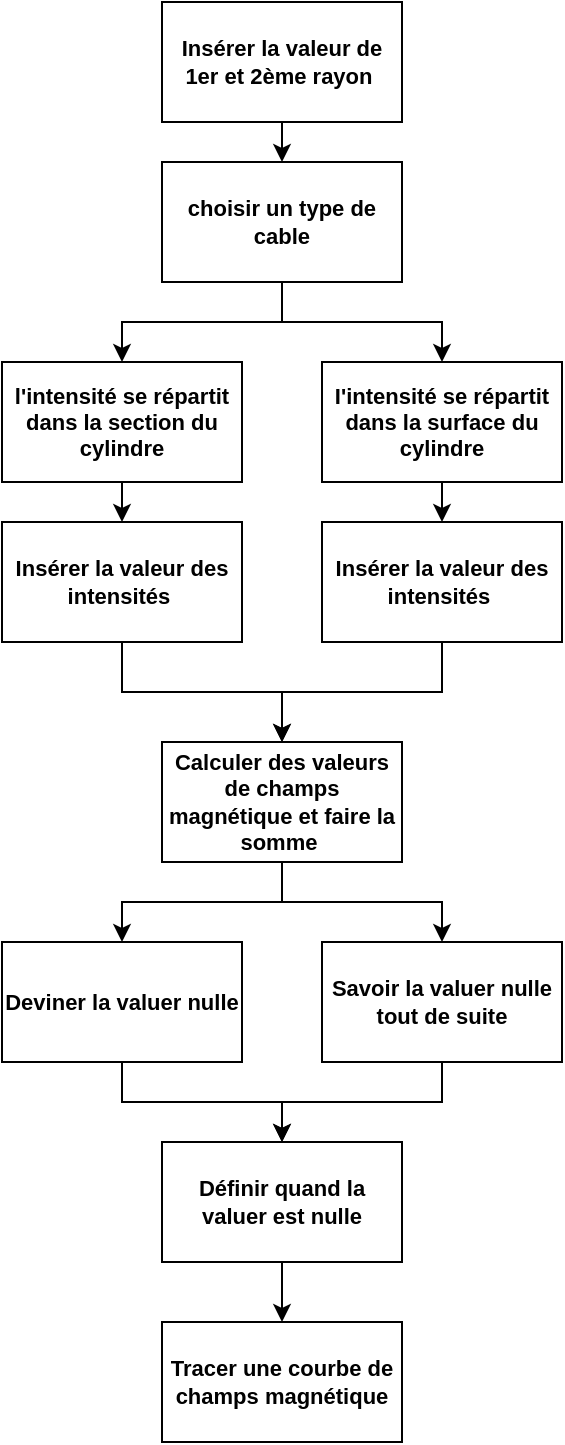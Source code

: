 <mxfile version="14.7.3" type="device"><diagram id="YpNbnPwf6RqBA_kUCYTD" name="Page-1"><mxGraphModel dx="1217" dy="868" grid="0" gridSize="10" guides="1" tooltips="1" connect="1" arrows="1" fold="1" page="1" pageScale="1" pageWidth="850" pageHeight="1100" math="0" shadow="0"><root><mxCell id="0"/><mxCell id="1" parent="0"/><mxCell id="IU08v4nP8WUB7BG_tnK--8" style="edgeStyle=orthogonalEdgeStyle;rounded=0;orthogonalLoop=1;jettySize=auto;html=1;exitX=0.5;exitY=1;exitDx=0;exitDy=0;entryX=0.5;entryY=0;entryDx=0;entryDy=0;fontFamily=Helvetica;fontSize=11;" edge="1" parent="1" source="IU08v4nP8WUB7BG_tnK--1" target="IU08v4nP8WUB7BG_tnK--2"><mxGeometry relative="1" as="geometry"/></mxCell><mxCell id="IU08v4nP8WUB7BG_tnK--1" value="Insérer la valeur de 1er et 2ème rayon&amp;nbsp;" style="rounded=0;whiteSpace=wrap;html=1;fontFamily=Helvetica;fontStyle=1;fontSize=11;" vertex="1" parent="1"><mxGeometry x="300" y="40" width="120" height="60" as="geometry"/></mxCell><mxCell id="IU08v4nP8WUB7BG_tnK--6" style="edgeStyle=orthogonalEdgeStyle;rounded=0;orthogonalLoop=1;jettySize=auto;html=1;exitX=0.5;exitY=1;exitDx=0;exitDy=0;entryX=0.5;entryY=0;entryDx=0;entryDy=0;fontFamily=Helvetica;fontSize=11;" edge="1" parent="1" source="IU08v4nP8WUB7BG_tnK--2" target="IU08v4nP8WUB7BG_tnK--4"><mxGeometry relative="1" as="geometry"/></mxCell><mxCell id="IU08v4nP8WUB7BG_tnK--7" style="edgeStyle=orthogonalEdgeStyle;rounded=0;orthogonalLoop=1;jettySize=auto;html=1;exitX=0.5;exitY=1;exitDx=0;exitDy=0;entryX=0.5;entryY=0;entryDx=0;entryDy=0;fontFamily=Helvetica;fontSize=11;" edge="1" parent="1" source="IU08v4nP8WUB7BG_tnK--2" target="IU08v4nP8WUB7BG_tnK--5"><mxGeometry relative="1" as="geometry"/></mxCell><mxCell id="IU08v4nP8WUB7BG_tnK--2" value="choisir un type de cable" style="rounded=0;whiteSpace=wrap;html=1;fontFamily=Helvetica;fontStyle=1;fontSize=11;" vertex="1" parent="1"><mxGeometry x="300" y="120" width="120" height="60" as="geometry"/></mxCell><mxCell id="IU08v4nP8WUB7BG_tnK--14" style="edgeStyle=orthogonalEdgeStyle;rounded=0;orthogonalLoop=1;jettySize=auto;html=1;exitX=0.5;exitY=1;exitDx=0;exitDy=0;entryX=0.5;entryY=0;entryDx=0;entryDy=0;fontFamily=Helvetica;fontSize=11;" edge="1" parent="1" source="IU08v4nP8WUB7BG_tnK--4" target="IU08v4nP8WUB7BG_tnK--9"><mxGeometry relative="1" as="geometry"/></mxCell><mxCell id="IU08v4nP8WUB7BG_tnK--4" value="&lt;h5 style=&quot;font-size: 11px;&quot;&gt;&lt;span style=&quot;font-size: 11px;&quot;&gt;&lt;font style=&quot;font-size: 11px;&quot;&gt;l'intensité se répartit dans la section du cylindre&lt;/font&gt;&lt;/span&gt;&lt;/h5&gt;&lt;span style=&quot;font-size: 11px;&quot;&gt;&lt;/span&gt;" style="rounded=0;whiteSpace=wrap;html=1;fontFamily=Helvetica;fontStyle=1;fontSize=11;" vertex="1" parent="1"><mxGeometry x="220" y="220" width="120" height="60" as="geometry"/></mxCell><mxCell id="IU08v4nP8WUB7BG_tnK--15" style="edgeStyle=orthogonalEdgeStyle;rounded=0;orthogonalLoop=1;jettySize=auto;html=1;exitX=0.5;exitY=1;exitDx=0;exitDy=0;entryX=0.5;entryY=0;entryDx=0;entryDy=0;fontFamily=Helvetica;fontSize=11;" edge="1" parent="1" source="IU08v4nP8WUB7BG_tnK--5" target="IU08v4nP8WUB7BG_tnK--13"><mxGeometry relative="1" as="geometry"/></mxCell><mxCell id="IU08v4nP8WUB7BG_tnK--5" value="&lt;span style=&quot;font-size: 11px&quot;&gt;I'intensité se répartit dans la surface du cylindre&lt;/span&gt;&lt;span style=&quot;font-size: 11px&quot;&gt;&lt;/span&gt;" style="rounded=0;whiteSpace=wrap;html=1;fontFamily=Helvetica;fontStyle=1;fontSize=11;" vertex="1" parent="1"><mxGeometry x="380" y="220" width="120" height="60" as="geometry"/></mxCell><mxCell id="IU08v4nP8WUB7BG_tnK--17" style="edgeStyle=orthogonalEdgeStyle;rounded=0;orthogonalLoop=1;jettySize=auto;html=1;exitX=0.5;exitY=1;exitDx=0;exitDy=0;entryX=0.5;entryY=0;entryDx=0;entryDy=0;fontFamily=Helvetica;fontSize=11;" edge="1" parent="1" source="IU08v4nP8WUB7BG_tnK--9" target="IU08v4nP8WUB7BG_tnK--16"><mxGeometry relative="1" as="geometry"/></mxCell><mxCell id="IU08v4nP8WUB7BG_tnK--9" value="Insérer la valeur des intensités&amp;nbsp;" style="rounded=0;whiteSpace=wrap;html=1;fontFamily=Helvetica;fontStyle=1;fontSize=11;" vertex="1" parent="1"><mxGeometry x="220" y="300" width="120" height="60" as="geometry"/></mxCell><mxCell id="IU08v4nP8WUB7BG_tnK--18" style="edgeStyle=orthogonalEdgeStyle;rounded=0;orthogonalLoop=1;jettySize=auto;html=1;exitX=0.5;exitY=1;exitDx=0;exitDy=0;entryX=0.5;entryY=0;entryDx=0;entryDy=0;fontFamily=Helvetica;fontSize=11;" edge="1" parent="1" source="IU08v4nP8WUB7BG_tnK--13" target="IU08v4nP8WUB7BG_tnK--16"><mxGeometry relative="1" as="geometry"/></mxCell><mxCell id="IU08v4nP8WUB7BG_tnK--13" value="Insérer la valeur des intensités&amp;nbsp;" style="rounded=0;whiteSpace=wrap;html=1;fontFamily=Helvetica;fontStyle=1;fontSize=11;" vertex="1" parent="1"><mxGeometry x="380" y="300" width="120" height="60" as="geometry"/></mxCell><mxCell id="IU08v4nP8WUB7BG_tnK--21" style="edgeStyle=orthogonalEdgeStyle;rounded=0;orthogonalLoop=1;jettySize=auto;html=1;exitX=0.5;exitY=1;exitDx=0;exitDy=0;entryX=0.5;entryY=0;entryDx=0;entryDy=0;fontFamily=Helvetica;fontSize=11;" edge="1" parent="1" source="IU08v4nP8WUB7BG_tnK--16" target="IU08v4nP8WUB7BG_tnK--19"><mxGeometry relative="1" as="geometry"/></mxCell><mxCell id="IU08v4nP8WUB7BG_tnK--22" style="edgeStyle=orthogonalEdgeStyle;rounded=0;orthogonalLoop=1;jettySize=auto;html=1;exitX=0.5;exitY=1;exitDx=0;exitDy=0;entryX=0.5;entryY=0;entryDx=0;entryDy=0;fontFamily=Helvetica;fontSize=11;" edge="1" parent="1" source="IU08v4nP8WUB7BG_tnK--16" target="IU08v4nP8WUB7BG_tnK--20"><mxGeometry relative="1" as="geometry"/></mxCell><mxCell id="IU08v4nP8WUB7BG_tnK--16" value="Calculer des valeurs de champs magnétique et faire la somme&amp;nbsp;" style="rounded=0;whiteSpace=wrap;html=1;fontFamily=Helvetica;fontStyle=1;fontSize=11;" vertex="1" parent="1"><mxGeometry x="300" y="410" width="120" height="60" as="geometry"/></mxCell><mxCell id="IU08v4nP8WUB7BG_tnK--24" style="edgeStyle=orthogonalEdgeStyle;rounded=0;orthogonalLoop=1;jettySize=auto;html=1;exitX=0.5;exitY=1;exitDx=0;exitDy=0;entryX=0.5;entryY=0;entryDx=0;entryDy=0;fontFamily=Helvetica;fontSize=11;" edge="1" parent="1" source="IU08v4nP8WUB7BG_tnK--19" target="IU08v4nP8WUB7BG_tnK--23"><mxGeometry relative="1" as="geometry"/></mxCell><mxCell id="IU08v4nP8WUB7BG_tnK--19" value="Deviner la valuer nulle" style="rounded=0;whiteSpace=wrap;html=1;fontFamily=Helvetica;fontStyle=1;fontSize=11;" vertex="1" parent="1"><mxGeometry x="220" y="510" width="120" height="60" as="geometry"/></mxCell><mxCell id="IU08v4nP8WUB7BG_tnK--25" style="edgeStyle=orthogonalEdgeStyle;rounded=0;orthogonalLoop=1;jettySize=auto;html=1;exitX=0.5;exitY=1;exitDx=0;exitDy=0;fontFamily=Helvetica;fontSize=11;entryX=0.5;entryY=0;entryDx=0;entryDy=0;" edge="1" parent="1" source="IU08v4nP8WUB7BG_tnK--20" target="IU08v4nP8WUB7BG_tnK--23"><mxGeometry relative="1" as="geometry"><mxPoint x="360" y="590" as="targetPoint"/></mxGeometry></mxCell><mxCell id="IU08v4nP8WUB7BG_tnK--20" value="Savoir la valuer nulle tout de suite" style="rounded=0;whiteSpace=wrap;html=1;fontFamily=Helvetica;fontStyle=1;fontSize=11;" vertex="1" parent="1"><mxGeometry x="380" y="510" width="120" height="60" as="geometry"/></mxCell><mxCell id="IU08v4nP8WUB7BG_tnK--27" style="edgeStyle=orthogonalEdgeStyle;rounded=0;orthogonalLoop=1;jettySize=auto;html=1;exitX=0.5;exitY=1;exitDx=0;exitDy=0;entryX=0.5;entryY=0;entryDx=0;entryDy=0;fontFamily=Helvetica;fontSize=11;" edge="1" parent="1" source="IU08v4nP8WUB7BG_tnK--23" target="IU08v4nP8WUB7BG_tnK--26"><mxGeometry relative="1" as="geometry"/></mxCell><mxCell id="IU08v4nP8WUB7BG_tnK--23" value="Définir quand la valuer est nulle" style="rounded=0;whiteSpace=wrap;html=1;fontFamily=Helvetica;fontStyle=1;fontSize=11;" vertex="1" parent="1"><mxGeometry x="300" y="610" width="120" height="60" as="geometry"/></mxCell><mxCell id="IU08v4nP8WUB7BG_tnK--26" value="Tracer une courbe de champs magnétique" style="rounded=0;whiteSpace=wrap;html=1;fontFamily=Helvetica;fontStyle=1;fontSize=11;" vertex="1" parent="1"><mxGeometry x="300" y="700" width="120" height="60" as="geometry"/></mxCell></root></mxGraphModel></diagram></mxfile>